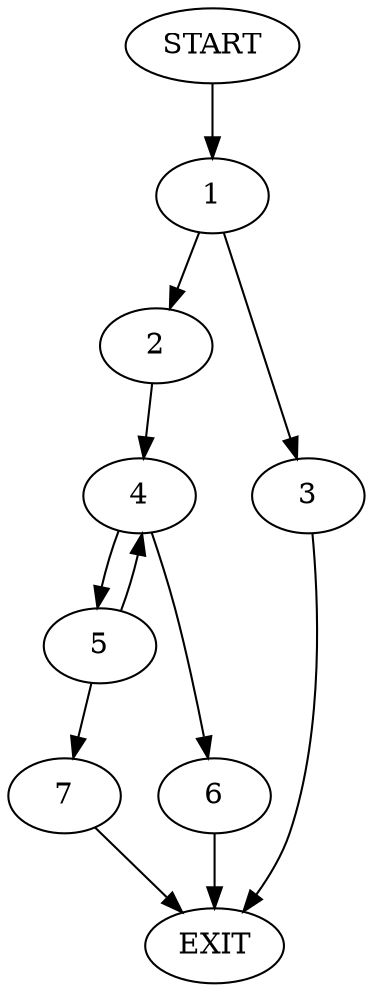 digraph {
0 [label="START"]
8 [label="EXIT"]
0 -> 1
1 -> 2
1 -> 3
3 -> 8
2 -> 4
4 -> 5
4 -> 6
5 -> 4
5 -> 7
6 -> 8
7 -> 8
}
